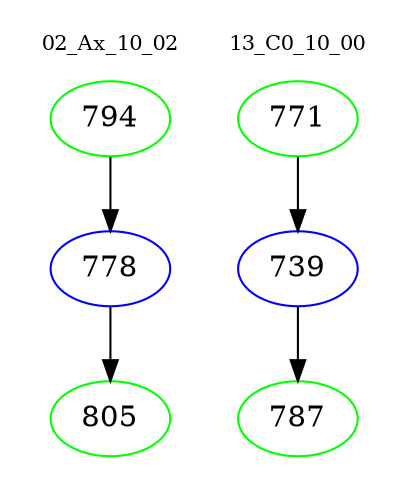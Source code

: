 digraph{
subgraph cluster_0 {
color = white
label = "02_Ax_10_02";
fontsize=10;
T0_794 [label="794", color="green"]
T0_794 -> T0_778 [color="black"]
T0_778 [label="778", color="blue"]
T0_778 -> T0_805 [color="black"]
T0_805 [label="805", color="green"]
}
subgraph cluster_1 {
color = white
label = "13_C0_10_00";
fontsize=10;
T1_771 [label="771", color="green"]
T1_771 -> T1_739 [color="black"]
T1_739 [label="739", color="blue"]
T1_739 -> T1_787 [color="black"]
T1_787 [label="787", color="green"]
}
}
